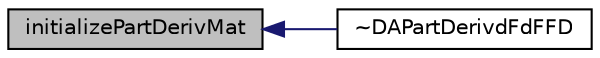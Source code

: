digraph "initializePartDerivMat"
{
  bgcolor="transparent";
  edge [fontname="Helvetica",fontsize="10",labelfontname="Helvetica",labelfontsize="10"];
  node [fontname="Helvetica",fontsize="10",shape=record];
  rankdir="LR";
  Node21 [label="initializePartDerivMat",height=0.2,width=0.4,color="black", fillcolor="grey75", style="filled", fontcolor="black"];
  Node21 -> Node22 [dir="back",color="midnightblue",fontsize="10",style="solid",fontname="Helvetica"];
  Node22 [label="~DAPartDerivdFdFFD",height=0.2,width=0.4,color="black",URL="$classFoam_1_1DAPartDerivdFdFFD.html#a2b3bea3e43e6e455af8c53c990ef6117"];
}
